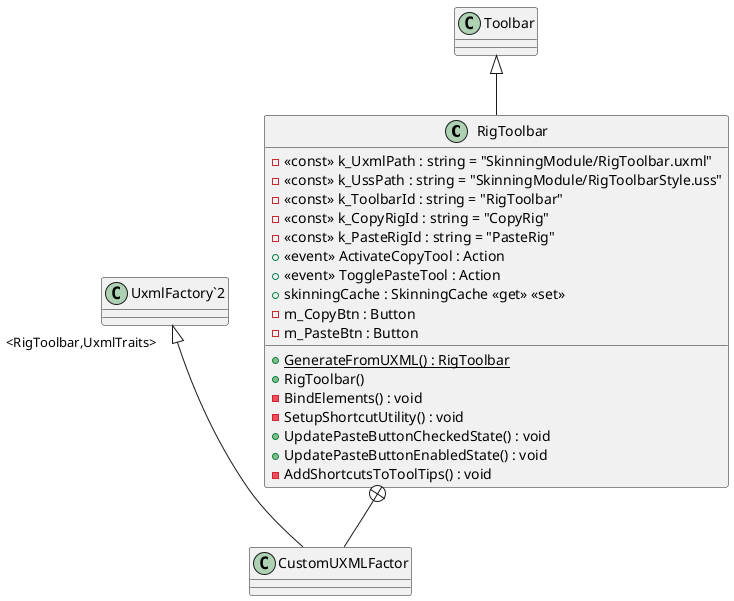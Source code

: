 @startuml
class RigToolbar {
    - <<const>> k_UxmlPath : string = "SkinningModule/RigToolbar.uxml"
    - <<const>> k_UssPath : string = "SkinningModule/RigToolbarStyle.uss"
    - <<const>> k_ToolbarId : string = "RigToolbar"
    - <<const>> k_CopyRigId : string = "CopyRig"
    - <<const>> k_PasteRigId : string = "PasteRig"
    +  <<event>> ActivateCopyTool : Action 
    +  <<event>> TogglePasteTool : Action 
    + skinningCache : SkinningCache <<get>> <<set>>
    - m_CopyBtn : Button
    - m_PasteBtn : Button
    + {static} GenerateFromUXML() : RigToolbar
    + RigToolbar()
    - BindElements() : void
    - SetupShortcutUtility() : void
    + UpdatePasteButtonCheckedState() : void
    + UpdatePasteButtonEnabledState() : void
    - AddShortcutsToToolTips() : void
}
class CustomUXMLFactor {
}
Toolbar <|-- RigToolbar
RigToolbar +-- CustomUXMLFactor
"UxmlFactory`2" "<RigToolbar,UxmlTraits>" <|-- CustomUXMLFactor
@enduml
